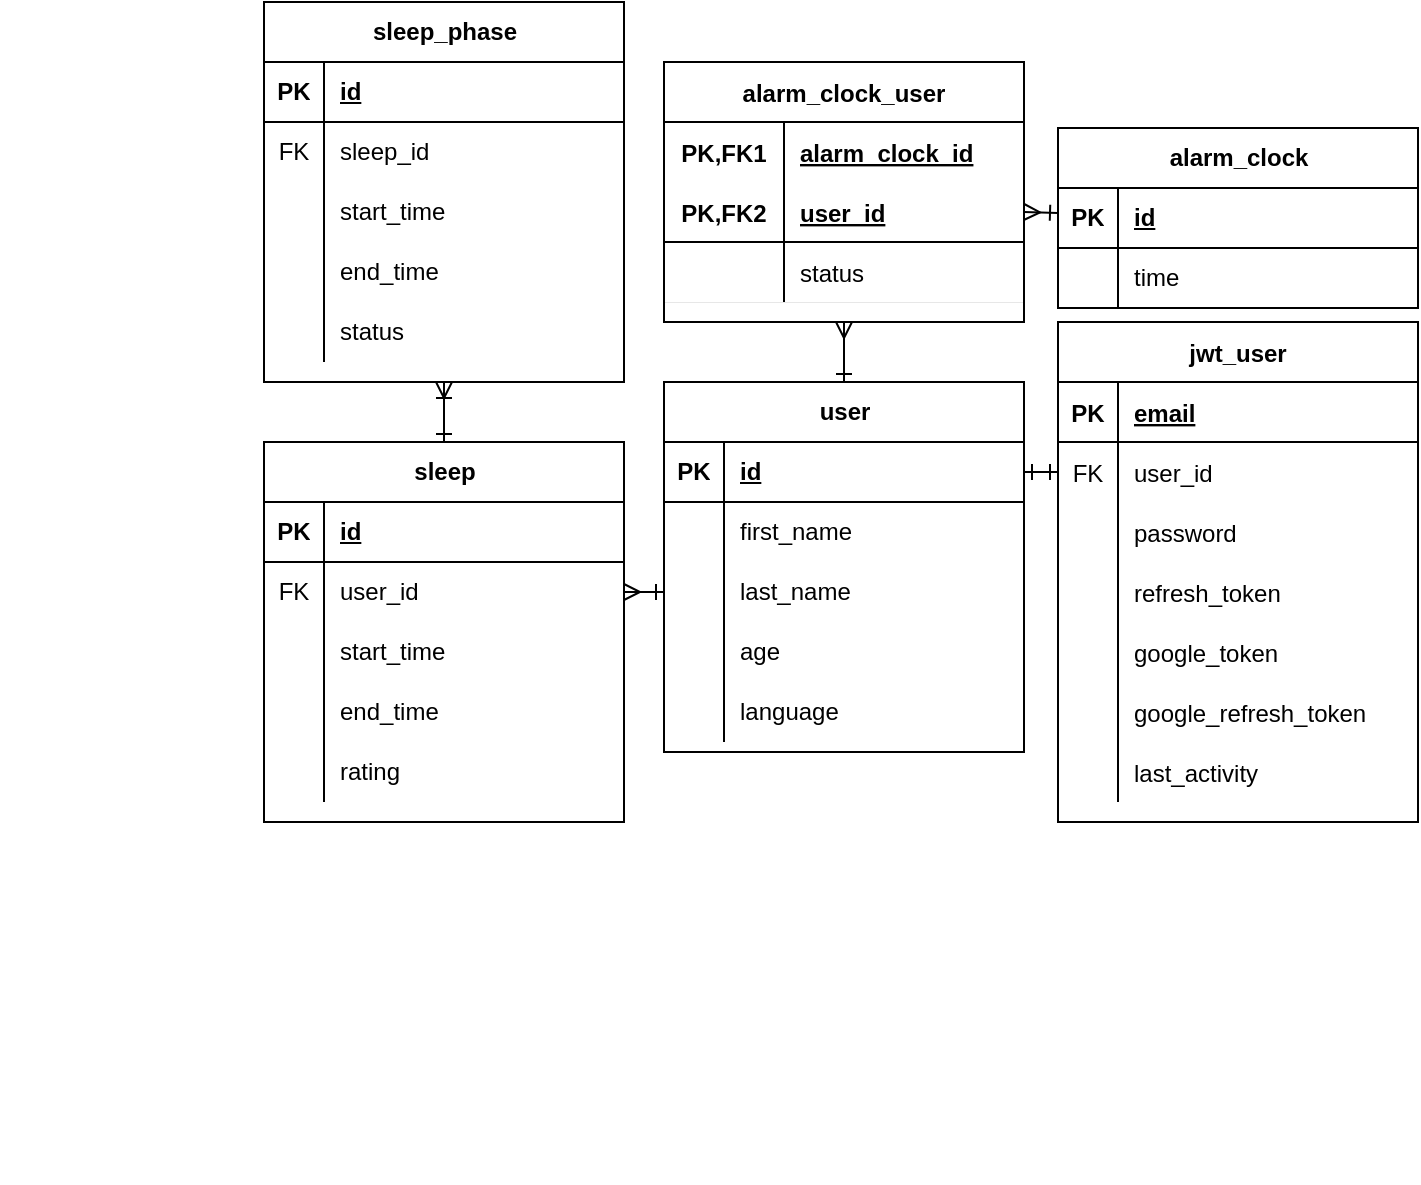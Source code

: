 <mxfile version="21.3.5" type="device">
  <diagram id="QSKARg4mVzXVn1VohS5x" name="Page-1">
    <mxGraphModel dx="1177" dy="630" grid="0" gridSize="10" guides="1" tooltips="1" connect="1" arrows="1" fold="1" page="0" pageScale="1" pageWidth="827" pageHeight="1169" math="0" shadow="0">
      <root>
        <mxCell id="0" />
        <mxCell id="1" parent="0" />
        <mxCell id="BKTRkoFeulVjPVeytqEJ-28" style="rounded=0;orthogonalLoop=1;jettySize=auto;html=1;entryX=1;entryY=0.5;entryDx=0;entryDy=0;endArrow=ERone;endFill=0;startArrow=ERone;startFill=0;exitX=0;exitY=0.5;exitDx=0;exitDy=0;" parent="1" source="9wG1yB-XkBs1_7XcCJrh-191" target="KmU7tN5uGvOdQ7VY5egH-15" edge="1">
          <mxGeometry relative="1" as="geometry">
            <mxPoint x="550" y="589" as="targetPoint" />
          </mxGeometry>
        </mxCell>
        <mxCell id="9wG1yB-XkBs1_7XcCJrh-168" value="jwt_user" style="shape=table;startSize=30;container=1;collapsible=1;childLayout=tableLayout;fixedRows=1;rowLines=0;fontStyle=1;align=center;resizeLast=1;" parent="1" vertex="1">
          <mxGeometry x="567" y="454" width="180" height="250" as="geometry" />
        </mxCell>
        <mxCell id="9wG1yB-XkBs1_7XcCJrh-169" value="" style="shape=tableRow;horizontal=0;startSize=0;swimlaneHead=0;swimlaneBody=0;fillColor=none;collapsible=0;dropTarget=0;points=[[0,0.5],[1,0.5]];portConstraint=eastwest;top=0;left=0;right=0;bottom=1;" parent="9wG1yB-XkBs1_7XcCJrh-168" vertex="1">
          <mxGeometry y="30" width="180" height="30" as="geometry" />
        </mxCell>
        <mxCell id="9wG1yB-XkBs1_7XcCJrh-170" value="PK" style="shape=partialRectangle;connectable=0;fillColor=none;top=0;left=0;bottom=0;right=0;fontStyle=1;overflow=hidden;" parent="9wG1yB-XkBs1_7XcCJrh-169" vertex="1">
          <mxGeometry width="30" height="30" as="geometry">
            <mxRectangle width="30" height="30" as="alternateBounds" />
          </mxGeometry>
        </mxCell>
        <mxCell id="9wG1yB-XkBs1_7XcCJrh-171" value="email" style="shape=partialRectangle;connectable=0;fillColor=none;top=0;left=0;bottom=0;right=0;align=left;spacingLeft=6;fontStyle=5;overflow=hidden;" parent="9wG1yB-XkBs1_7XcCJrh-169" vertex="1">
          <mxGeometry x="30" width="150" height="30" as="geometry">
            <mxRectangle width="150" height="30" as="alternateBounds" />
          </mxGeometry>
        </mxCell>
        <mxCell id="9wG1yB-XkBs1_7XcCJrh-191" style="shape=tableRow;horizontal=0;startSize=0;swimlaneHead=0;swimlaneBody=0;fillColor=none;collapsible=0;dropTarget=0;points=[[0,0.5],[1,0.5]];portConstraint=eastwest;top=0;left=0;right=0;bottom=0;" parent="9wG1yB-XkBs1_7XcCJrh-168" vertex="1">
          <mxGeometry y="60" width="180" height="30" as="geometry" />
        </mxCell>
        <mxCell id="9wG1yB-XkBs1_7XcCJrh-192" value="FK" style="shape=partialRectangle;connectable=0;fillColor=none;top=0;left=0;bottom=0;right=0;editable=1;overflow=hidden;" parent="9wG1yB-XkBs1_7XcCJrh-191" vertex="1">
          <mxGeometry width="30" height="30" as="geometry">
            <mxRectangle width="30" height="30" as="alternateBounds" />
          </mxGeometry>
        </mxCell>
        <mxCell id="9wG1yB-XkBs1_7XcCJrh-193" value="user_id" style="shape=partialRectangle;connectable=0;fillColor=none;top=0;left=0;bottom=0;right=0;align=left;spacingLeft=6;overflow=hidden;" parent="9wG1yB-XkBs1_7XcCJrh-191" vertex="1">
          <mxGeometry x="30" width="150" height="30" as="geometry">
            <mxRectangle width="150" height="30" as="alternateBounds" />
          </mxGeometry>
        </mxCell>
        <mxCell id="9wG1yB-XkBs1_7XcCJrh-175" style="shape=tableRow;horizontal=0;startSize=0;swimlaneHead=0;swimlaneBody=0;fillColor=none;collapsible=0;dropTarget=0;points=[[0,0.5],[1,0.5]];portConstraint=eastwest;top=0;left=0;right=0;bottom=0;" parent="9wG1yB-XkBs1_7XcCJrh-168" vertex="1">
          <mxGeometry y="90" width="180" height="30" as="geometry" />
        </mxCell>
        <mxCell id="9wG1yB-XkBs1_7XcCJrh-176" style="shape=partialRectangle;connectable=0;fillColor=none;top=0;left=0;bottom=0;right=0;editable=1;overflow=hidden;" parent="9wG1yB-XkBs1_7XcCJrh-175" vertex="1">
          <mxGeometry width="30" height="30" as="geometry">
            <mxRectangle width="30" height="30" as="alternateBounds" />
          </mxGeometry>
        </mxCell>
        <mxCell id="9wG1yB-XkBs1_7XcCJrh-177" value="password" style="shape=partialRectangle;connectable=0;fillColor=none;top=0;left=0;bottom=0;right=0;align=left;spacingLeft=6;overflow=hidden;" parent="9wG1yB-XkBs1_7XcCJrh-175" vertex="1">
          <mxGeometry x="30" width="150" height="30" as="geometry">
            <mxRectangle width="150" height="30" as="alternateBounds" />
          </mxGeometry>
        </mxCell>
        <mxCell id="BKTRkoFeulVjPVeytqEJ-127" value="" style="shape=tableRow;horizontal=0;startSize=0;swimlaneHead=0;swimlaneBody=0;fillColor=none;collapsible=0;dropTarget=0;points=[[0,0.5],[1,0.5]];portConstraint=eastwest;top=0;left=0;right=0;bottom=0;" parent="9wG1yB-XkBs1_7XcCJrh-168" vertex="1">
          <mxGeometry y="120" width="180" height="30" as="geometry" />
        </mxCell>
        <mxCell id="BKTRkoFeulVjPVeytqEJ-128" value="" style="shape=partialRectangle;connectable=0;fillColor=none;top=0;left=0;bottom=0;right=0;editable=1;overflow=hidden;" parent="BKTRkoFeulVjPVeytqEJ-127" vertex="1">
          <mxGeometry width="30" height="30" as="geometry">
            <mxRectangle width="30" height="30" as="alternateBounds" />
          </mxGeometry>
        </mxCell>
        <mxCell id="BKTRkoFeulVjPVeytqEJ-129" value="refresh_token" style="shape=partialRectangle;connectable=0;fillColor=none;top=0;left=0;bottom=0;right=0;align=left;spacingLeft=6;overflow=hidden;" parent="BKTRkoFeulVjPVeytqEJ-127" vertex="1">
          <mxGeometry x="30" width="150" height="30" as="geometry">
            <mxRectangle width="150" height="30" as="alternateBounds" />
          </mxGeometry>
        </mxCell>
        <mxCell id="BKTRkoFeulVjPVeytqEJ-124" value="" style="shape=tableRow;horizontal=0;startSize=0;swimlaneHead=0;swimlaneBody=0;fillColor=none;collapsible=0;dropTarget=0;points=[[0,0.5],[1,0.5]];portConstraint=eastwest;top=0;left=0;right=0;bottom=0;" parent="9wG1yB-XkBs1_7XcCJrh-168" vertex="1">
          <mxGeometry y="150" width="180" height="30" as="geometry" />
        </mxCell>
        <mxCell id="BKTRkoFeulVjPVeytqEJ-125" value="" style="shape=partialRectangle;connectable=0;fillColor=none;top=0;left=0;bottom=0;right=0;editable=1;overflow=hidden;" parent="BKTRkoFeulVjPVeytqEJ-124" vertex="1">
          <mxGeometry width="30" height="30" as="geometry">
            <mxRectangle width="30" height="30" as="alternateBounds" />
          </mxGeometry>
        </mxCell>
        <mxCell id="BKTRkoFeulVjPVeytqEJ-126" value="google_token" style="shape=partialRectangle;connectable=0;fillColor=none;top=0;left=0;bottom=0;right=0;align=left;spacingLeft=6;overflow=hidden;" parent="BKTRkoFeulVjPVeytqEJ-124" vertex="1">
          <mxGeometry x="30" width="150" height="30" as="geometry">
            <mxRectangle width="150" height="30" as="alternateBounds" />
          </mxGeometry>
        </mxCell>
        <mxCell id="BKTRkoFeulVjPVeytqEJ-121" value="" style="shape=tableRow;horizontal=0;startSize=0;swimlaneHead=0;swimlaneBody=0;fillColor=none;collapsible=0;dropTarget=0;points=[[0,0.5],[1,0.5]];portConstraint=eastwest;top=0;left=0;right=0;bottom=0;" parent="9wG1yB-XkBs1_7XcCJrh-168" vertex="1">
          <mxGeometry y="180" width="180" height="30" as="geometry" />
        </mxCell>
        <mxCell id="BKTRkoFeulVjPVeytqEJ-122" value="" style="shape=partialRectangle;connectable=0;fillColor=none;top=0;left=0;bottom=0;right=0;editable=1;overflow=hidden;" parent="BKTRkoFeulVjPVeytqEJ-121" vertex="1">
          <mxGeometry width="30" height="30" as="geometry">
            <mxRectangle width="30" height="30" as="alternateBounds" />
          </mxGeometry>
        </mxCell>
        <mxCell id="BKTRkoFeulVjPVeytqEJ-123" value="google_refresh_token" style="shape=partialRectangle;connectable=0;fillColor=none;top=0;left=0;bottom=0;right=0;align=left;spacingLeft=6;overflow=hidden;" parent="BKTRkoFeulVjPVeytqEJ-121" vertex="1">
          <mxGeometry x="30" width="150" height="30" as="geometry">
            <mxRectangle width="150" height="30" as="alternateBounds" />
          </mxGeometry>
        </mxCell>
        <mxCell id="9wG1yB-XkBs1_7XcCJrh-178" value="" style="shape=tableRow;horizontal=0;startSize=0;swimlaneHead=0;swimlaneBody=0;fillColor=none;collapsible=0;dropTarget=0;points=[[0,0.5],[1,0.5]];portConstraint=eastwest;top=0;left=0;right=0;bottom=0;" parent="9wG1yB-XkBs1_7XcCJrh-168" vertex="1">
          <mxGeometry y="210" width="180" height="30" as="geometry" />
        </mxCell>
        <mxCell id="9wG1yB-XkBs1_7XcCJrh-179" value="" style="shape=partialRectangle;connectable=0;fillColor=none;top=0;left=0;bottom=0;right=0;editable=1;overflow=hidden;" parent="9wG1yB-XkBs1_7XcCJrh-178" vertex="1">
          <mxGeometry width="30" height="30" as="geometry">
            <mxRectangle width="30" height="30" as="alternateBounds" />
          </mxGeometry>
        </mxCell>
        <mxCell id="9wG1yB-XkBs1_7XcCJrh-180" value="last_activity" style="shape=partialRectangle;connectable=0;fillColor=none;top=0;left=0;bottom=0;right=0;align=left;spacingLeft=6;overflow=hidden;" parent="9wG1yB-XkBs1_7XcCJrh-178" vertex="1">
          <mxGeometry x="30" width="150" height="30" as="geometry">
            <mxRectangle width="150" height="30" as="alternateBounds" />
          </mxGeometry>
        </mxCell>
        <mxCell id="BKTRkoFeulVjPVeytqEJ-147" style="rounded=0;orthogonalLoop=1;jettySize=auto;html=1;entryX=1;entryY=0.5;entryDx=0;entryDy=0;endArrow=ERmany;endFill=0;startArrow=ERone;startFill=0;exitX=0;exitY=0.5;exitDx=0;exitDy=0;" parent="1" target="BKTRkoFeulVjPVeytqEJ-135" edge="1" source="KmU7tN5uGvOdQ7VY5egH-36">
          <mxGeometry relative="1" as="geometry">
            <mxPoint x="460.034" y="699" as="sourcePoint" />
          </mxGeometry>
        </mxCell>
        <mxCell id="BKTRkoFeulVjPVeytqEJ-131" value="sleep" style="shape=table;startSize=30;container=1;collapsible=1;childLayout=tableLayout;fixedRows=1;rowLines=0;fontStyle=1;align=center;resizeLast=1;html=1;" parent="1" vertex="1">
          <mxGeometry x="170" y="514" width="180" height="190" as="geometry" />
        </mxCell>
        <mxCell id="BKTRkoFeulVjPVeytqEJ-132" value="" style="shape=tableRow;horizontal=0;startSize=0;swimlaneHead=0;swimlaneBody=0;fillColor=none;collapsible=0;dropTarget=0;points=[[0,0.5],[1,0.5]];portConstraint=eastwest;top=0;left=0;right=0;bottom=1;" parent="BKTRkoFeulVjPVeytqEJ-131" vertex="1">
          <mxGeometry y="30" width="180" height="30" as="geometry" />
        </mxCell>
        <mxCell id="BKTRkoFeulVjPVeytqEJ-133" value="PK" style="shape=partialRectangle;connectable=0;fillColor=none;top=0;left=0;bottom=0;right=0;fontStyle=1;overflow=hidden;whiteSpace=wrap;html=1;" parent="BKTRkoFeulVjPVeytqEJ-132" vertex="1">
          <mxGeometry width="30" height="30" as="geometry">
            <mxRectangle width="30" height="30" as="alternateBounds" />
          </mxGeometry>
        </mxCell>
        <mxCell id="BKTRkoFeulVjPVeytqEJ-134" value="id" style="shape=partialRectangle;connectable=0;fillColor=none;top=0;left=0;bottom=0;right=0;align=left;spacingLeft=6;fontStyle=5;overflow=hidden;whiteSpace=wrap;html=1;" parent="BKTRkoFeulVjPVeytqEJ-132" vertex="1">
          <mxGeometry x="30" width="150" height="30" as="geometry">
            <mxRectangle width="150" height="30" as="alternateBounds" />
          </mxGeometry>
        </mxCell>
        <mxCell id="BKTRkoFeulVjPVeytqEJ-135" value="" style="shape=tableRow;horizontal=0;startSize=0;swimlaneHead=0;swimlaneBody=0;fillColor=none;collapsible=0;dropTarget=0;points=[[0,0.5],[1,0.5]];portConstraint=eastwest;top=0;left=0;right=0;bottom=0;" parent="BKTRkoFeulVjPVeytqEJ-131" vertex="1">
          <mxGeometry y="60" width="180" height="30" as="geometry" />
        </mxCell>
        <mxCell id="BKTRkoFeulVjPVeytqEJ-136" value="FK" style="shape=partialRectangle;connectable=0;fillColor=none;top=0;left=0;bottom=0;right=0;editable=1;overflow=hidden;whiteSpace=wrap;html=1;" parent="BKTRkoFeulVjPVeytqEJ-135" vertex="1">
          <mxGeometry width="30" height="30" as="geometry">
            <mxRectangle width="30" height="30" as="alternateBounds" />
          </mxGeometry>
        </mxCell>
        <mxCell id="BKTRkoFeulVjPVeytqEJ-137" value="user_id" style="shape=partialRectangle;connectable=0;fillColor=none;top=0;left=0;bottom=0;right=0;align=left;spacingLeft=6;overflow=hidden;whiteSpace=wrap;html=1;" parent="BKTRkoFeulVjPVeytqEJ-135" vertex="1">
          <mxGeometry x="30" width="150" height="30" as="geometry">
            <mxRectangle width="150" height="30" as="alternateBounds" />
          </mxGeometry>
        </mxCell>
        <mxCell id="BKTRkoFeulVjPVeytqEJ-138" value="" style="shape=tableRow;horizontal=0;startSize=0;swimlaneHead=0;swimlaneBody=0;fillColor=none;collapsible=0;dropTarget=0;points=[[0,0.5],[1,0.5]];portConstraint=eastwest;top=0;left=0;right=0;bottom=0;" parent="BKTRkoFeulVjPVeytqEJ-131" vertex="1">
          <mxGeometry y="90" width="180" height="30" as="geometry" />
        </mxCell>
        <mxCell id="BKTRkoFeulVjPVeytqEJ-139" value="" style="shape=partialRectangle;connectable=0;fillColor=none;top=0;left=0;bottom=0;right=0;editable=1;overflow=hidden;whiteSpace=wrap;html=1;" parent="BKTRkoFeulVjPVeytqEJ-138" vertex="1">
          <mxGeometry width="30" height="30" as="geometry">
            <mxRectangle width="30" height="30" as="alternateBounds" />
          </mxGeometry>
        </mxCell>
        <mxCell id="BKTRkoFeulVjPVeytqEJ-140" value="start_time" style="shape=partialRectangle;connectable=0;fillColor=none;top=0;left=0;bottom=0;right=0;align=left;spacingLeft=6;overflow=hidden;whiteSpace=wrap;html=1;" parent="BKTRkoFeulVjPVeytqEJ-138" vertex="1">
          <mxGeometry x="30" width="150" height="30" as="geometry">
            <mxRectangle width="150" height="30" as="alternateBounds" />
          </mxGeometry>
        </mxCell>
        <mxCell id="BKTRkoFeulVjPVeytqEJ-141" value="" style="shape=tableRow;horizontal=0;startSize=0;swimlaneHead=0;swimlaneBody=0;fillColor=none;collapsible=0;dropTarget=0;points=[[0,0.5],[1,0.5]];portConstraint=eastwest;top=0;left=0;right=0;bottom=0;" parent="BKTRkoFeulVjPVeytqEJ-131" vertex="1">
          <mxGeometry y="120" width="180" height="30" as="geometry" />
        </mxCell>
        <mxCell id="BKTRkoFeulVjPVeytqEJ-142" value="" style="shape=partialRectangle;connectable=0;fillColor=none;top=0;left=0;bottom=0;right=0;editable=1;overflow=hidden;whiteSpace=wrap;html=1;" parent="BKTRkoFeulVjPVeytqEJ-141" vertex="1">
          <mxGeometry width="30" height="30" as="geometry">
            <mxRectangle width="30" height="30" as="alternateBounds" />
          </mxGeometry>
        </mxCell>
        <mxCell id="BKTRkoFeulVjPVeytqEJ-143" value="end_time" style="shape=partialRectangle;connectable=0;fillColor=none;top=0;left=0;bottom=0;right=0;align=left;spacingLeft=6;overflow=hidden;whiteSpace=wrap;html=1;" parent="BKTRkoFeulVjPVeytqEJ-141" vertex="1">
          <mxGeometry x="30" width="150" height="30" as="geometry">
            <mxRectangle width="150" height="30" as="alternateBounds" />
          </mxGeometry>
        </mxCell>
        <mxCell id="BKTRkoFeulVjPVeytqEJ-144" value="" style="shape=tableRow;horizontal=0;startSize=0;swimlaneHead=0;swimlaneBody=0;fillColor=none;collapsible=0;dropTarget=0;points=[[0,0.5],[1,0.5]];portConstraint=eastwest;top=0;left=0;right=0;bottom=0;" parent="BKTRkoFeulVjPVeytqEJ-131" vertex="1">
          <mxGeometry y="150" width="180" height="30" as="geometry" />
        </mxCell>
        <mxCell id="BKTRkoFeulVjPVeytqEJ-145" value="" style="shape=partialRectangle;connectable=0;fillColor=none;top=0;left=0;bottom=0;right=0;editable=1;overflow=hidden;whiteSpace=wrap;html=1;" parent="BKTRkoFeulVjPVeytqEJ-144" vertex="1">
          <mxGeometry width="30" height="30" as="geometry">
            <mxRectangle width="30" height="30" as="alternateBounds" />
          </mxGeometry>
        </mxCell>
        <mxCell id="BKTRkoFeulVjPVeytqEJ-146" value="rating" style="shape=partialRectangle;connectable=0;fillColor=none;top=0;left=0;bottom=0;right=0;align=left;spacingLeft=6;overflow=hidden;whiteSpace=wrap;html=1;" parent="BKTRkoFeulVjPVeytqEJ-144" vertex="1">
          <mxGeometry x="30" width="150" height="30" as="geometry">
            <mxRectangle width="150" height="30" as="alternateBounds" />
          </mxGeometry>
        </mxCell>
        <mxCell id="BKTRkoFeulVjPVeytqEJ-148" value="sleep_phase" style="shape=table;startSize=30;container=1;collapsible=1;childLayout=tableLayout;fixedRows=1;rowLines=0;fontStyle=1;align=center;resizeLast=1;html=1;" parent="1" vertex="1">
          <mxGeometry x="170" y="294" width="180" height="190" as="geometry" />
        </mxCell>
        <mxCell id="BKTRkoFeulVjPVeytqEJ-149" value="" style="shape=tableRow;horizontal=0;startSize=0;swimlaneHead=0;swimlaneBody=0;fillColor=none;collapsible=0;dropTarget=0;points=[[0,0.5],[1,0.5]];portConstraint=eastwest;top=0;left=0;right=0;bottom=1;" parent="BKTRkoFeulVjPVeytqEJ-148" vertex="1">
          <mxGeometry y="30" width="180" height="30" as="geometry" />
        </mxCell>
        <mxCell id="BKTRkoFeulVjPVeytqEJ-150" value="PK" style="shape=partialRectangle;connectable=0;fillColor=none;top=0;left=0;bottom=0;right=0;fontStyle=1;overflow=hidden;whiteSpace=wrap;html=1;" parent="BKTRkoFeulVjPVeytqEJ-149" vertex="1">
          <mxGeometry width="30" height="30" as="geometry">
            <mxRectangle width="30" height="30" as="alternateBounds" />
          </mxGeometry>
        </mxCell>
        <mxCell id="BKTRkoFeulVjPVeytqEJ-151" value="id" style="shape=partialRectangle;connectable=0;fillColor=none;top=0;left=0;bottom=0;right=0;align=left;spacingLeft=6;fontStyle=5;overflow=hidden;whiteSpace=wrap;html=1;" parent="BKTRkoFeulVjPVeytqEJ-149" vertex="1">
          <mxGeometry x="30" width="150" height="30" as="geometry">
            <mxRectangle width="150" height="30" as="alternateBounds" />
          </mxGeometry>
        </mxCell>
        <mxCell id="BKTRkoFeulVjPVeytqEJ-155" value="" style="shape=tableRow;horizontal=0;startSize=0;swimlaneHead=0;swimlaneBody=0;fillColor=none;collapsible=0;dropTarget=0;points=[[0,0.5],[1,0.5]];portConstraint=eastwest;top=0;left=0;right=0;bottom=0;" parent="BKTRkoFeulVjPVeytqEJ-148" vertex="1">
          <mxGeometry y="60" width="180" height="30" as="geometry" />
        </mxCell>
        <mxCell id="BKTRkoFeulVjPVeytqEJ-156" value="FK" style="shape=partialRectangle;connectable=0;fillColor=none;top=0;left=0;bottom=0;right=0;editable=1;overflow=hidden;whiteSpace=wrap;html=1;" parent="BKTRkoFeulVjPVeytqEJ-155" vertex="1">
          <mxGeometry width="30" height="30" as="geometry">
            <mxRectangle width="30" height="30" as="alternateBounds" />
          </mxGeometry>
        </mxCell>
        <mxCell id="BKTRkoFeulVjPVeytqEJ-157" value="sleep_id" style="shape=partialRectangle;connectable=0;fillColor=none;top=0;left=0;bottom=0;right=0;align=left;spacingLeft=6;overflow=hidden;whiteSpace=wrap;html=1;" parent="BKTRkoFeulVjPVeytqEJ-155" vertex="1">
          <mxGeometry x="30" width="150" height="30" as="geometry">
            <mxRectangle width="150" height="30" as="alternateBounds" />
          </mxGeometry>
        </mxCell>
        <mxCell id="BKTRkoFeulVjPVeytqEJ-158" value="" style="shape=tableRow;horizontal=0;startSize=0;swimlaneHead=0;swimlaneBody=0;fillColor=none;collapsible=0;dropTarget=0;points=[[0,0.5],[1,0.5]];portConstraint=eastwest;top=0;left=0;right=0;bottom=0;" parent="BKTRkoFeulVjPVeytqEJ-148" vertex="1">
          <mxGeometry y="90" width="180" height="30" as="geometry" />
        </mxCell>
        <mxCell id="BKTRkoFeulVjPVeytqEJ-159" value="" style="shape=partialRectangle;connectable=0;fillColor=none;top=0;left=0;bottom=0;right=0;editable=1;overflow=hidden;whiteSpace=wrap;html=1;" parent="BKTRkoFeulVjPVeytqEJ-158" vertex="1">
          <mxGeometry width="30" height="30" as="geometry">
            <mxRectangle width="30" height="30" as="alternateBounds" />
          </mxGeometry>
        </mxCell>
        <mxCell id="BKTRkoFeulVjPVeytqEJ-160" value="start_time" style="shape=partialRectangle;connectable=0;fillColor=none;top=0;left=0;bottom=0;right=0;align=left;spacingLeft=6;overflow=hidden;whiteSpace=wrap;html=1;" parent="BKTRkoFeulVjPVeytqEJ-158" vertex="1">
          <mxGeometry x="30" width="150" height="30" as="geometry">
            <mxRectangle width="150" height="30" as="alternateBounds" />
          </mxGeometry>
        </mxCell>
        <mxCell id="BKTRkoFeulVjPVeytqEJ-161" value="" style="shape=tableRow;horizontal=0;startSize=0;swimlaneHead=0;swimlaneBody=0;fillColor=none;collapsible=0;dropTarget=0;points=[[0,0.5],[1,0.5]];portConstraint=eastwest;top=0;left=0;right=0;bottom=0;" parent="BKTRkoFeulVjPVeytqEJ-148" vertex="1">
          <mxGeometry y="120" width="180" height="30" as="geometry" />
        </mxCell>
        <mxCell id="BKTRkoFeulVjPVeytqEJ-162" value="" style="shape=partialRectangle;connectable=0;fillColor=none;top=0;left=0;bottom=0;right=0;editable=1;overflow=hidden;whiteSpace=wrap;html=1;" parent="BKTRkoFeulVjPVeytqEJ-161" vertex="1">
          <mxGeometry width="30" height="30" as="geometry">
            <mxRectangle width="30" height="30" as="alternateBounds" />
          </mxGeometry>
        </mxCell>
        <mxCell id="BKTRkoFeulVjPVeytqEJ-163" value="end_time" style="shape=partialRectangle;connectable=0;fillColor=none;top=0;left=0;bottom=0;right=0;align=left;spacingLeft=6;overflow=hidden;whiteSpace=wrap;html=1;" parent="BKTRkoFeulVjPVeytqEJ-161" vertex="1">
          <mxGeometry x="30" width="150" height="30" as="geometry">
            <mxRectangle width="150" height="30" as="alternateBounds" />
          </mxGeometry>
        </mxCell>
        <mxCell id="BKTRkoFeulVjPVeytqEJ-164" value="" style="shape=tableRow;horizontal=0;startSize=0;swimlaneHead=0;swimlaneBody=0;fillColor=none;collapsible=0;dropTarget=0;points=[[0,0.5],[1,0.5]];portConstraint=eastwest;top=0;left=0;right=0;bottom=0;" parent="BKTRkoFeulVjPVeytqEJ-148" vertex="1">
          <mxGeometry y="150" width="180" height="30" as="geometry" />
        </mxCell>
        <mxCell id="BKTRkoFeulVjPVeytqEJ-165" value="" style="shape=partialRectangle;connectable=0;fillColor=none;top=0;left=0;bottom=0;right=0;editable=1;overflow=hidden;whiteSpace=wrap;html=1;" parent="BKTRkoFeulVjPVeytqEJ-164" vertex="1">
          <mxGeometry width="30" height="30" as="geometry">
            <mxRectangle width="30" height="30" as="alternateBounds" />
          </mxGeometry>
        </mxCell>
        <mxCell id="BKTRkoFeulVjPVeytqEJ-166" value="status" style="shape=partialRectangle;connectable=0;fillColor=none;top=0;left=0;bottom=0;right=0;align=left;spacingLeft=6;overflow=hidden;whiteSpace=wrap;html=1;" parent="BKTRkoFeulVjPVeytqEJ-164" vertex="1">
          <mxGeometry x="30" width="150" height="30" as="geometry">
            <mxRectangle width="150" height="30" as="alternateBounds" />
          </mxGeometry>
        </mxCell>
        <mxCell id="BKTRkoFeulVjPVeytqEJ-167" style="edgeStyle=orthogonalEdgeStyle;rounded=0;orthogonalLoop=1;jettySize=auto;html=1;curved=1;startArrow=ERone;startFill=0;endArrow=ERoneToMany;endFill=0;exitX=0.5;exitY=0;exitDx=0;exitDy=0;" parent="1" source="BKTRkoFeulVjPVeytqEJ-131" target="BKTRkoFeulVjPVeytqEJ-148" edge="1">
          <mxGeometry relative="1" as="geometry">
            <mxPoint x="101" y="844" as="sourcePoint" />
          </mxGeometry>
        </mxCell>
        <mxCell id="BKTRkoFeulVjPVeytqEJ-213" style="rounded=0;orthogonalLoop=1;jettySize=auto;html=1;entryX=1;entryY=0.5;entryDx=0;entryDy=0;endArrow=ERmany;endFill=0;startArrow=ERone;startFill=0;" parent="1" source="BKTRkoFeulVjPVeytqEJ-185" target="F03YnAmVIH1mYeI4Qth1-13" edge="1">
          <mxGeometry relative="1" as="geometry" />
        </mxCell>
        <mxCell id="BKTRkoFeulVjPVeytqEJ-185" value="alarm_clock" style="shape=table;startSize=30;container=1;collapsible=1;childLayout=tableLayout;fixedRows=1;rowLines=0;fontStyle=1;align=center;resizeLast=1;html=1;" parent="1" vertex="1">
          <mxGeometry x="567" y="357" width="180" height="90" as="geometry" />
        </mxCell>
        <mxCell id="BKTRkoFeulVjPVeytqEJ-186" value="" style="shape=tableRow;horizontal=0;startSize=0;swimlaneHead=0;swimlaneBody=0;fillColor=none;collapsible=0;dropTarget=0;points=[[0,0.5],[1,0.5]];portConstraint=eastwest;top=0;left=0;right=0;bottom=1;" parent="BKTRkoFeulVjPVeytqEJ-185" vertex="1">
          <mxGeometry y="30" width="180" height="30" as="geometry" />
        </mxCell>
        <mxCell id="BKTRkoFeulVjPVeytqEJ-187" value="PK" style="shape=partialRectangle;connectable=0;fillColor=none;top=0;left=0;bottom=0;right=0;fontStyle=1;overflow=hidden;whiteSpace=wrap;html=1;" parent="BKTRkoFeulVjPVeytqEJ-186" vertex="1">
          <mxGeometry width="30" height="30" as="geometry">
            <mxRectangle width="30" height="30" as="alternateBounds" />
          </mxGeometry>
        </mxCell>
        <mxCell id="BKTRkoFeulVjPVeytqEJ-188" value="id" style="shape=partialRectangle;connectable=0;fillColor=none;top=0;left=0;bottom=0;right=0;align=left;spacingLeft=6;fontStyle=5;overflow=hidden;whiteSpace=wrap;html=1;" parent="BKTRkoFeulVjPVeytqEJ-186" vertex="1">
          <mxGeometry x="30" width="150" height="30" as="geometry">
            <mxRectangle width="150" height="30" as="alternateBounds" />
          </mxGeometry>
        </mxCell>
        <mxCell id="BKTRkoFeulVjPVeytqEJ-201" value="" style="shape=tableRow;horizontal=0;startSize=0;swimlaneHead=0;swimlaneBody=0;fillColor=none;collapsible=0;dropTarget=0;points=[[0,0.5],[1,0.5]];portConstraint=eastwest;top=0;left=0;right=0;bottom=0;" parent="BKTRkoFeulVjPVeytqEJ-185" vertex="1">
          <mxGeometry y="60" width="180" height="30" as="geometry" />
        </mxCell>
        <mxCell id="BKTRkoFeulVjPVeytqEJ-202" value="" style="shape=partialRectangle;connectable=0;fillColor=none;top=0;left=0;bottom=0;right=0;editable=1;overflow=hidden;whiteSpace=wrap;html=1;" parent="BKTRkoFeulVjPVeytqEJ-201" vertex="1">
          <mxGeometry width="30" height="30" as="geometry">
            <mxRectangle width="30" height="30" as="alternateBounds" />
          </mxGeometry>
        </mxCell>
        <mxCell id="BKTRkoFeulVjPVeytqEJ-203" value="time" style="shape=partialRectangle;connectable=0;fillColor=none;top=0;left=0;bottom=0;right=0;align=left;spacingLeft=6;overflow=hidden;whiteSpace=wrap;html=1;" parent="BKTRkoFeulVjPVeytqEJ-201" vertex="1">
          <mxGeometry x="30" width="150" height="30" as="geometry">
            <mxRectangle width="150" height="30" as="alternateBounds" />
          </mxGeometry>
        </mxCell>
        <mxCell id="BKTRkoFeulVjPVeytqEJ-205" value="alarm_clock_user" style="shape=table;startSize=30;container=1;collapsible=1;childLayout=tableLayout;fixedRows=1;rowLines=0;fontStyle=1;align=center;resizeLast=1;" parent="1" vertex="1">
          <mxGeometry x="370" y="324" width="180" height="130" as="geometry" />
        </mxCell>
        <mxCell id="BKTRkoFeulVjPVeytqEJ-206" value="" style="shape=tableRow;horizontal=0;startSize=0;swimlaneHead=0;swimlaneBody=0;fillColor=none;collapsible=0;dropTarget=0;points=[[0,0.5],[1,0.5]];portConstraint=eastwest;top=0;left=0;right=0;bottom=0;" parent="BKTRkoFeulVjPVeytqEJ-205" vertex="1">
          <mxGeometry y="30" width="180" height="30" as="geometry" />
        </mxCell>
        <mxCell id="BKTRkoFeulVjPVeytqEJ-207" value="PK,FK1" style="shape=partialRectangle;connectable=0;fillColor=none;top=0;left=0;bottom=0;right=0;fontStyle=1;overflow=hidden;" parent="BKTRkoFeulVjPVeytqEJ-206" vertex="1">
          <mxGeometry width="60" height="30" as="geometry">
            <mxRectangle width="60" height="30" as="alternateBounds" />
          </mxGeometry>
        </mxCell>
        <mxCell id="BKTRkoFeulVjPVeytqEJ-208" value="alarm_clock_id" style="shape=partialRectangle;connectable=0;fillColor=none;top=0;left=0;bottom=0;right=0;align=left;spacingLeft=6;fontStyle=5;overflow=hidden;" parent="BKTRkoFeulVjPVeytqEJ-206" vertex="1">
          <mxGeometry x="60" width="120" height="30" as="geometry">
            <mxRectangle width="120" height="30" as="alternateBounds" />
          </mxGeometry>
        </mxCell>
        <mxCell id="F03YnAmVIH1mYeI4Qth1-13" value="" style="shape=tableRow;horizontal=0;startSize=0;swimlaneHead=0;swimlaneBody=0;fillColor=none;collapsible=0;dropTarget=0;points=[[0,0.5],[1,0.5]];portConstraint=eastwest;top=0;left=0;right=0;bottom=1;" parent="BKTRkoFeulVjPVeytqEJ-205" vertex="1">
          <mxGeometry y="60" width="180" height="30" as="geometry" />
        </mxCell>
        <mxCell id="F03YnAmVIH1mYeI4Qth1-14" value="PK,FK2" style="shape=partialRectangle;connectable=0;fillColor=none;top=0;left=0;bottom=0;right=0;fontStyle=1;overflow=hidden;" parent="F03YnAmVIH1mYeI4Qth1-13" vertex="1">
          <mxGeometry width="60" height="30" as="geometry">
            <mxRectangle width="60" height="30" as="alternateBounds" />
          </mxGeometry>
        </mxCell>
        <mxCell id="F03YnAmVIH1mYeI4Qth1-15" value="user_id" style="shape=partialRectangle;connectable=0;fillColor=none;top=0;left=0;bottom=0;right=0;align=left;spacingLeft=6;fontStyle=5;overflow=hidden;" parent="F03YnAmVIH1mYeI4Qth1-13" vertex="1">
          <mxGeometry x="60" width="120" height="30" as="geometry">
            <mxRectangle width="120" height="30" as="alternateBounds" />
          </mxGeometry>
        </mxCell>
        <mxCell id="BKTRkoFeulVjPVeytqEJ-209" value="" style="shape=tableRow;horizontal=0;startSize=0;swimlaneHead=0;swimlaneBody=0;fillColor=none;collapsible=0;dropTarget=0;points=[[0,0.5],[1,0.5]];portConstraint=eastwest;top=0;left=0;right=0;bottom=1;strokeWidth=0;dashed=1;dashPattern=1 4;" parent="BKTRkoFeulVjPVeytqEJ-205" vertex="1">
          <mxGeometry y="90" width="180" height="30" as="geometry" />
        </mxCell>
        <mxCell id="BKTRkoFeulVjPVeytqEJ-210" value="" style="shape=partialRectangle;connectable=0;fillColor=none;top=0;left=0;bottom=0;right=0;fontStyle=1;overflow=hidden;" parent="BKTRkoFeulVjPVeytqEJ-209" vertex="1">
          <mxGeometry width="60" height="30" as="geometry">
            <mxRectangle width="60" height="30" as="alternateBounds" />
          </mxGeometry>
        </mxCell>
        <mxCell id="BKTRkoFeulVjPVeytqEJ-211" value="status" style="shape=partialRectangle;connectable=0;fillColor=none;top=0;left=0;bottom=0;right=0;align=left;spacingLeft=6;fontStyle=0;overflow=hidden;" parent="BKTRkoFeulVjPVeytqEJ-209" vertex="1">
          <mxGeometry x="60" width="120" height="30" as="geometry">
            <mxRectangle width="120" height="30" as="alternateBounds" />
          </mxGeometry>
        </mxCell>
        <mxCell id="BKTRkoFeulVjPVeytqEJ-212" style="edgeStyle=orthogonalEdgeStyle;rounded=0;orthogonalLoop=1;jettySize=auto;html=1;curved=1;endArrow=ERmany;endFill=0;startArrow=ERone;startFill=0;exitX=0.5;exitY=0;exitDx=0;exitDy=0;entryX=0.5;entryY=1;entryDx=0;entryDy=0;" parent="1" source="KmU7tN5uGvOdQ7VY5egH-14" target="BKTRkoFeulVjPVeytqEJ-205" edge="1">
          <mxGeometry relative="1" as="geometry">
            <mxPoint x="370" y="619.034" as="sourcePoint" />
            <mxPoint x="505" y="471" as="targetPoint" />
          </mxGeometry>
        </mxCell>
        <mxCell id="F03YnAmVIH1mYeI4Qth1-7" value="" style="shape=tableRow;horizontal=0;startSize=0;swimlaneHead=0;swimlaneBody=0;fillColor=none;collapsible=0;dropTarget=0;points=[[0,0.5],[1,0.5]];portConstraint=eastwest;top=0;left=0;right=0;bottom=0;" parent="1" vertex="1">
          <mxGeometry x="39" y="854" width="180" height="30" as="geometry" />
        </mxCell>
        <mxCell id="F03YnAmVIH1mYeI4Qth1-8" value="" style="shape=partialRectangle;connectable=0;fillColor=none;top=0;left=0;bottom=0;right=0;editable=1;overflow=hidden;whiteSpace=wrap;html=1;" parent="F03YnAmVIH1mYeI4Qth1-7" vertex="1">
          <mxGeometry width="30" height="30" as="geometry">
            <mxRectangle width="30" height="30" as="alternateBounds" />
          </mxGeometry>
        </mxCell>
        <mxCell id="KmU7tN5uGvOdQ7VY5egH-14" value="user" style="shape=table;startSize=30;container=1;collapsible=1;childLayout=tableLayout;fixedRows=1;rowLines=0;fontStyle=1;align=center;resizeLast=1;html=1;" parent="1" vertex="1">
          <mxGeometry x="370" y="484" width="180" height="185" as="geometry" />
        </mxCell>
        <mxCell id="KmU7tN5uGvOdQ7VY5egH-15" value="" style="shape=tableRow;horizontal=0;startSize=0;swimlaneHead=0;swimlaneBody=0;fillColor=none;collapsible=0;dropTarget=0;points=[[0,0.5],[1,0.5]];portConstraint=eastwest;top=0;left=0;right=0;bottom=1;" parent="KmU7tN5uGvOdQ7VY5egH-14" vertex="1">
          <mxGeometry y="30" width="180" height="30" as="geometry" />
        </mxCell>
        <mxCell id="KmU7tN5uGvOdQ7VY5egH-16" value="PK" style="shape=partialRectangle;connectable=0;fillColor=none;top=0;left=0;bottom=0;right=0;fontStyle=1;overflow=hidden;whiteSpace=wrap;html=1;" parent="KmU7tN5uGvOdQ7VY5egH-15" vertex="1">
          <mxGeometry width="30" height="30" as="geometry">
            <mxRectangle width="30" height="30" as="alternateBounds" />
          </mxGeometry>
        </mxCell>
        <mxCell id="KmU7tN5uGvOdQ7VY5egH-17" value="id" style="shape=partialRectangle;connectable=0;fillColor=none;top=0;left=0;bottom=0;right=0;align=left;spacingLeft=6;fontStyle=5;overflow=hidden;whiteSpace=wrap;html=1;" parent="KmU7tN5uGvOdQ7VY5egH-15" vertex="1">
          <mxGeometry x="30" width="150" height="30" as="geometry">
            <mxRectangle width="150" height="30" as="alternateBounds" />
          </mxGeometry>
        </mxCell>
        <mxCell id="KmU7tN5uGvOdQ7VY5egH-18" value="" style="shape=tableRow;horizontal=0;startSize=0;swimlaneHead=0;swimlaneBody=0;fillColor=none;collapsible=0;dropTarget=0;points=[[0,0.5],[1,0.5]];portConstraint=eastwest;top=0;left=0;right=0;bottom=0;" parent="KmU7tN5uGvOdQ7VY5egH-14" vertex="1">
          <mxGeometry y="60" width="180" height="30" as="geometry" />
        </mxCell>
        <mxCell id="KmU7tN5uGvOdQ7VY5egH-19" value="" style="shape=partialRectangle;connectable=0;fillColor=none;top=0;left=0;bottom=0;right=0;editable=1;overflow=hidden;whiteSpace=wrap;html=1;" parent="KmU7tN5uGvOdQ7VY5egH-18" vertex="1">
          <mxGeometry width="30" height="30" as="geometry">
            <mxRectangle width="30" height="30" as="alternateBounds" />
          </mxGeometry>
        </mxCell>
        <mxCell id="KmU7tN5uGvOdQ7VY5egH-20" value="first_name" style="shape=partialRectangle;connectable=0;fillColor=none;top=0;left=0;bottom=0;right=0;align=left;spacingLeft=6;overflow=hidden;whiteSpace=wrap;html=1;" parent="KmU7tN5uGvOdQ7VY5egH-18" vertex="1">
          <mxGeometry x="30" width="150" height="30" as="geometry">
            <mxRectangle width="150" height="30" as="alternateBounds" />
          </mxGeometry>
        </mxCell>
        <mxCell id="KmU7tN5uGvOdQ7VY5egH-36" value="" style="shape=tableRow;horizontal=0;startSize=0;swimlaneHead=0;swimlaneBody=0;fillColor=none;collapsible=0;dropTarget=0;points=[[0,0.5],[1,0.5]];portConstraint=eastwest;top=0;left=0;right=0;bottom=0;" parent="KmU7tN5uGvOdQ7VY5egH-14" vertex="1">
          <mxGeometry y="90" width="180" height="30" as="geometry" />
        </mxCell>
        <mxCell id="KmU7tN5uGvOdQ7VY5egH-37" value="" style="shape=partialRectangle;connectable=0;fillColor=none;top=0;left=0;bottom=0;right=0;editable=1;overflow=hidden;whiteSpace=wrap;html=1;" parent="KmU7tN5uGvOdQ7VY5egH-36" vertex="1">
          <mxGeometry width="30" height="30" as="geometry">
            <mxRectangle width="30" height="30" as="alternateBounds" />
          </mxGeometry>
        </mxCell>
        <mxCell id="KmU7tN5uGvOdQ7VY5egH-38" value="last_name" style="shape=partialRectangle;connectable=0;fillColor=none;top=0;left=0;bottom=0;right=0;align=left;spacingLeft=6;overflow=hidden;whiteSpace=wrap;html=1;" parent="KmU7tN5uGvOdQ7VY5egH-36" vertex="1">
          <mxGeometry x="30" width="150" height="30" as="geometry">
            <mxRectangle width="150" height="30" as="alternateBounds" />
          </mxGeometry>
        </mxCell>
        <mxCell id="KmU7tN5uGvOdQ7VY5egH-21" value="" style="shape=tableRow;horizontal=0;startSize=0;swimlaneHead=0;swimlaneBody=0;fillColor=none;collapsible=0;dropTarget=0;points=[[0,0.5],[1,0.5]];portConstraint=eastwest;top=0;left=0;right=0;bottom=0;" parent="KmU7tN5uGvOdQ7VY5egH-14" vertex="1">
          <mxGeometry y="120" width="180" height="30" as="geometry" />
        </mxCell>
        <mxCell id="KmU7tN5uGvOdQ7VY5egH-22" value="" style="shape=partialRectangle;connectable=0;fillColor=none;top=0;left=0;bottom=0;right=0;editable=1;overflow=hidden;whiteSpace=wrap;html=1;" parent="KmU7tN5uGvOdQ7VY5egH-21" vertex="1">
          <mxGeometry width="30" height="30" as="geometry">
            <mxRectangle width="30" height="30" as="alternateBounds" />
          </mxGeometry>
        </mxCell>
        <mxCell id="KmU7tN5uGvOdQ7VY5egH-23" value="age" style="shape=partialRectangle;connectable=0;fillColor=none;top=0;left=0;bottom=0;right=0;align=left;spacingLeft=6;overflow=hidden;whiteSpace=wrap;html=1;" parent="KmU7tN5uGvOdQ7VY5egH-21" vertex="1">
          <mxGeometry x="30" width="150" height="30" as="geometry">
            <mxRectangle width="150" height="30" as="alternateBounds" />
          </mxGeometry>
        </mxCell>
        <mxCell id="KmU7tN5uGvOdQ7VY5egH-24" value="" style="shape=tableRow;horizontal=0;startSize=0;swimlaneHead=0;swimlaneBody=0;fillColor=none;collapsible=0;dropTarget=0;points=[[0,0.5],[1,0.5]];portConstraint=eastwest;top=0;left=0;right=0;bottom=0;" parent="KmU7tN5uGvOdQ7VY5egH-14" vertex="1">
          <mxGeometry y="150" width="180" height="30" as="geometry" />
        </mxCell>
        <mxCell id="KmU7tN5uGvOdQ7VY5egH-25" value="" style="shape=partialRectangle;connectable=0;fillColor=none;top=0;left=0;bottom=0;right=0;editable=1;overflow=hidden;whiteSpace=wrap;html=1;" parent="KmU7tN5uGvOdQ7VY5egH-24" vertex="1">
          <mxGeometry width="30" height="30" as="geometry">
            <mxRectangle width="30" height="30" as="alternateBounds" />
          </mxGeometry>
        </mxCell>
        <mxCell id="KmU7tN5uGvOdQ7VY5egH-26" value="language" style="shape=partialRectangle;connectable=0;fillColor=none;top=0;left=0;bottom=0;right=0;align=left;spacingLeft=6;overflow=hidden;whiteSpace=wrap;html=1;" parent="KmU7tN5uGvOdQ7VY5egH-24" vertex="1">
          <mxGeometry x="30" width="150" height="30" as="geometry">
            <mxRectangle width="150" height="30" as="alternateBounds" />
          </mxGeometry>
        </mxCell>
      </root>
    </mxGraphModel>
  </diagram>
</mxfile>
